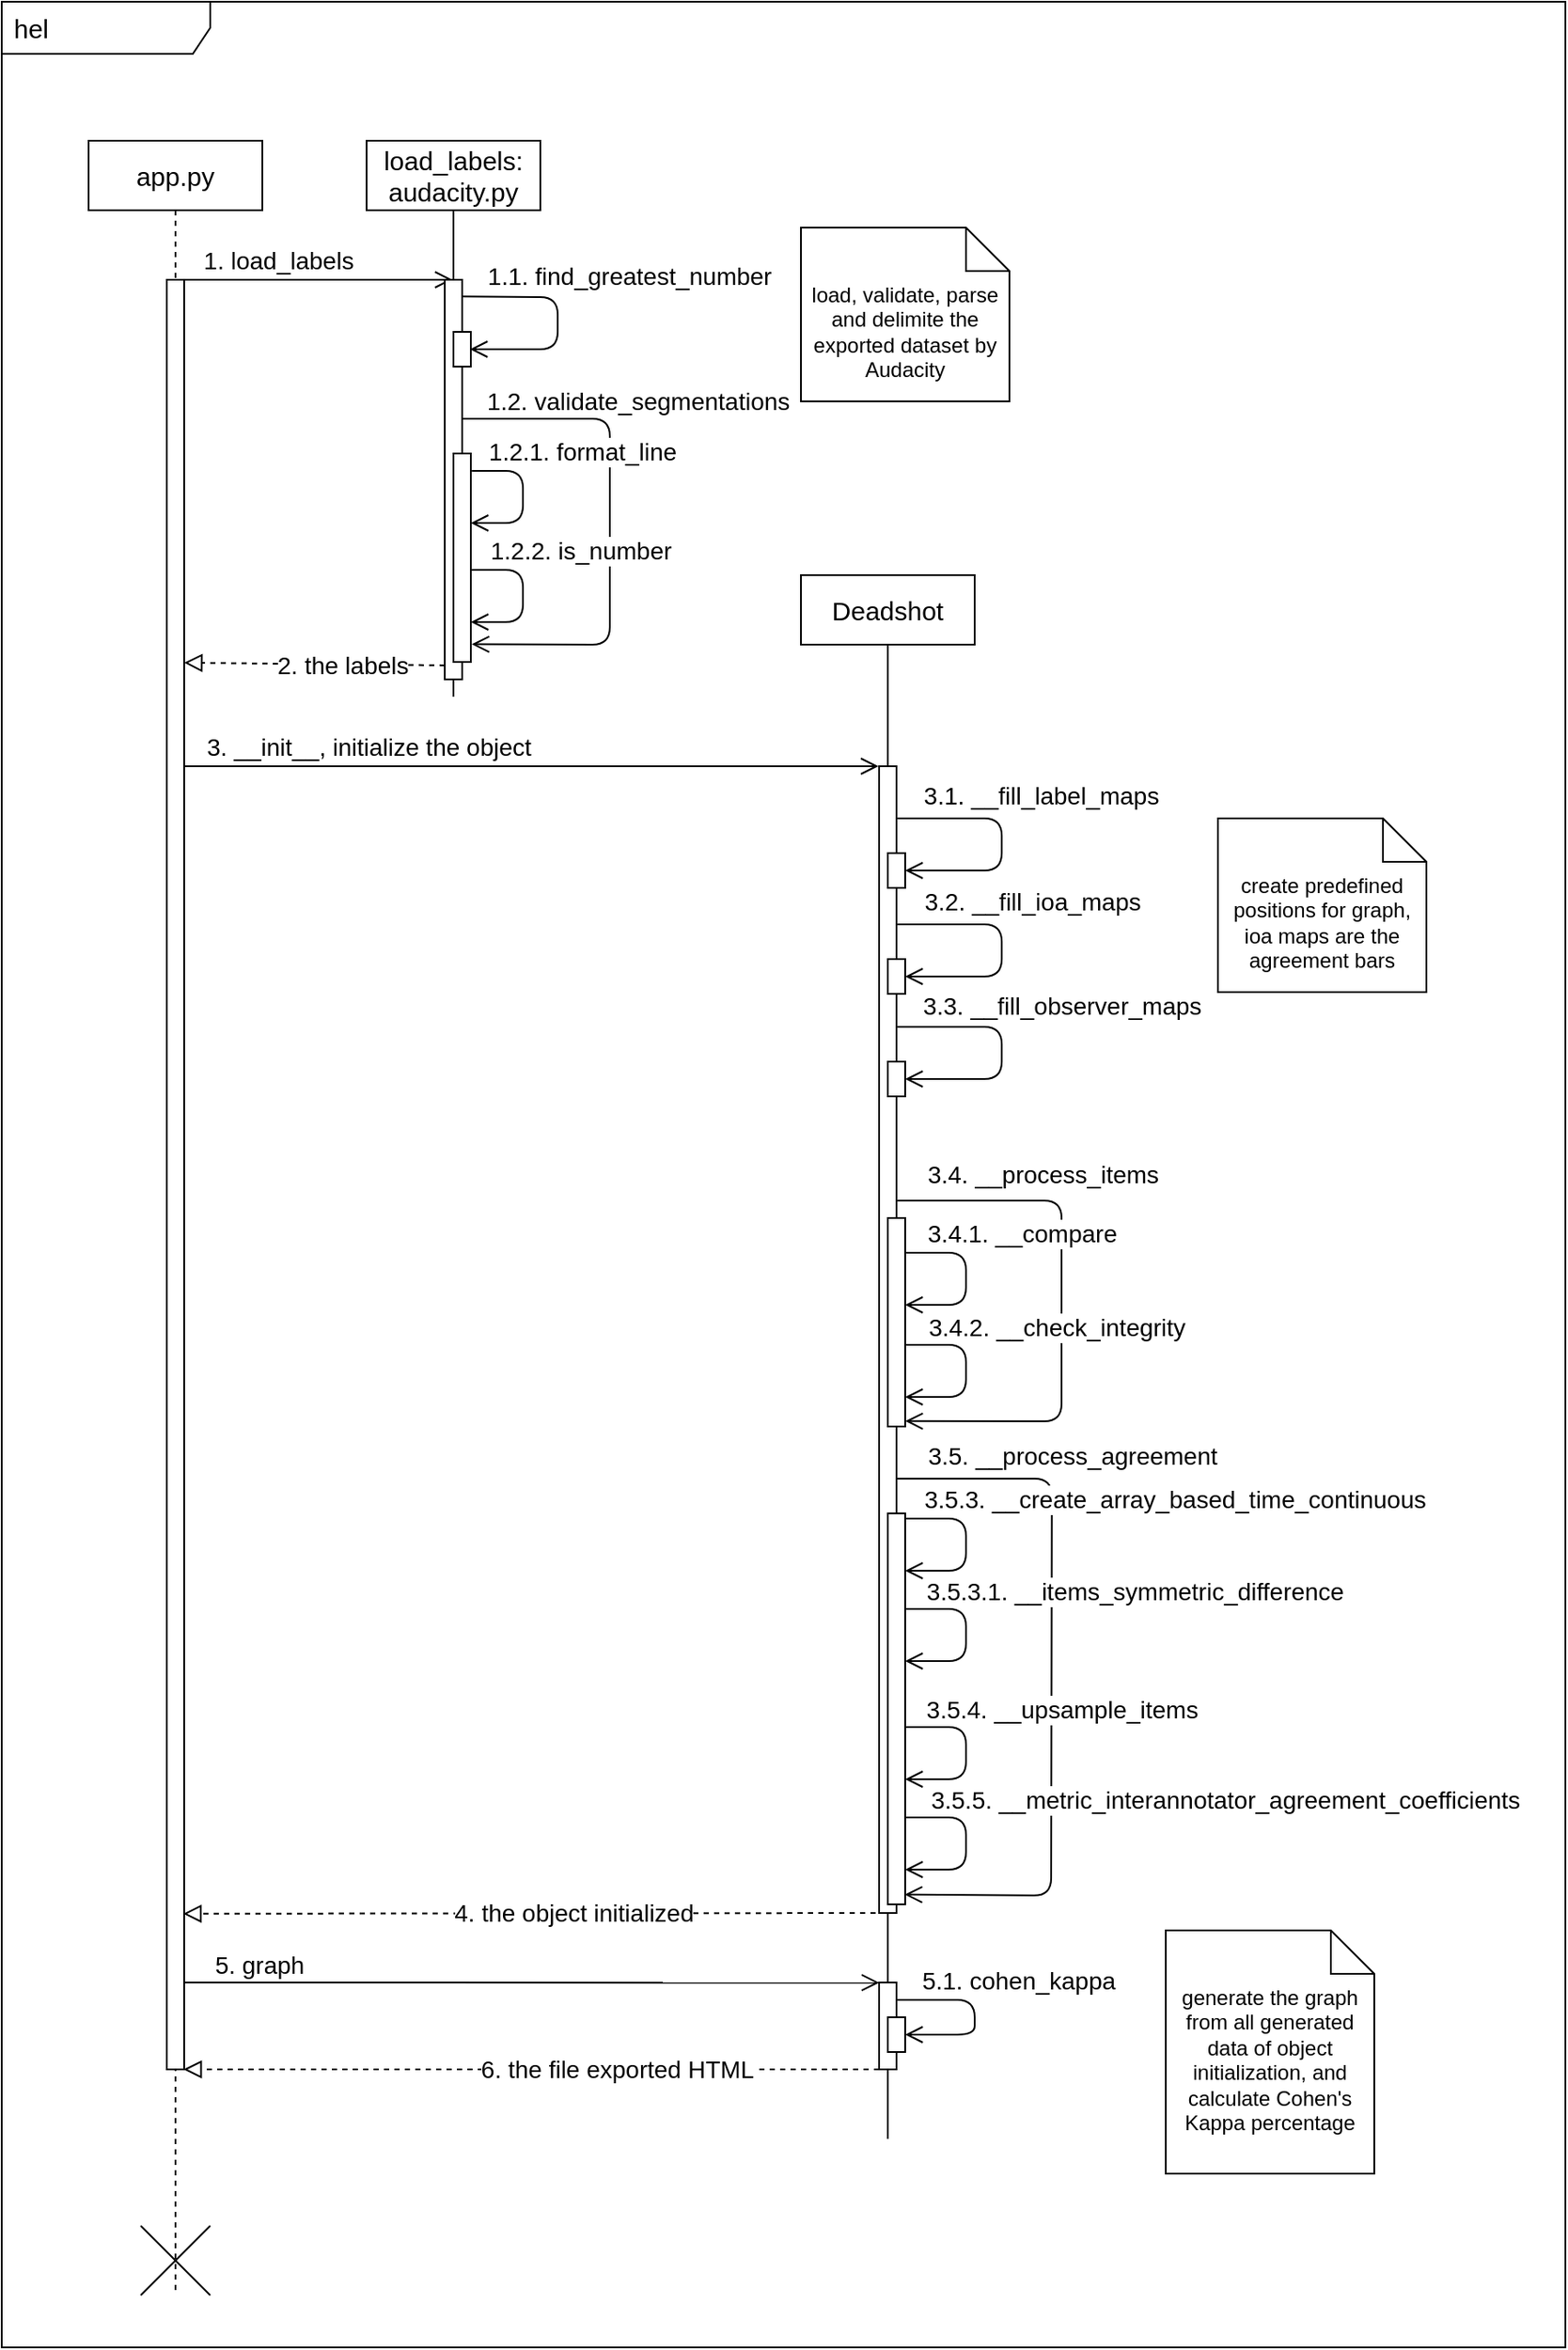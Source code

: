 <mxfile>
    <diagram id="lQqjIacscJslqrjan3Mh" name="Page-1">
        <mxGraphModel dx="1148" dy="621" grid="1" gridSize="10" guides="1" tooltips="1" connect="1" arrows="1" fold="1" page="1" pageScale="1" pageWidth="850" pageHeight="1100" math="0" shadow="0">
            <root>
                <mxCell id="0"/>
                <mxCell id="1" parent="0"/>
                <mxCell id="104" value="" style="rounded=0;whiteSpace=wrap;html=1;" parent="1" vertex="1">
                    <mxGeometry x="160" y="50" width="900" height="1350" as="geometry"/>
                </mxCell>
                <mxCell id="103" value="&lt;font style=&quot;font-size: 15px;&quot;&gt;hel&lt;/font&gt;" style="shape=umlFrame;whiteSpace=wrap;html=1;width=120;height=30;boundedLbl=1;verticalAlign=middle;align=left;spacingLeft=5;fillColor=default;" parent="1" vertex="1">
                    <mxGeometry x="160" y="50" width="900" height="1350" as="geometry"/>
                </mxCell>
                <mxCell id="8" value="&lt;font style=&quot;font-size: 15px;&quot;&gt;app.py&lt;/font&gt;" style="shape=umlLifeline;perimeter=lifelinePerimeter;whiteSpace=wrap;html=1;container=1;collapsible=0;recursiveResize=0;outlineConnect=0;" parent="1" vertex="1">
                    <mxGeometry x="210" y="130" width="100" height="1240" as="geometry"/>
                </mxCell>
                <mxCell id="75" value="" style="endArrow=open;startArrow=none;endFill=0;startFill=0;endSize=8;html=1;verticalAlign=bottom;labelBackgroundColor=none;strokeWidth=1;entryX=0.008;entryY=0.002;entryDx=0;entryDy=0;entryPerimeter=0;" parent="8" target="73" edge="1">
                    <mxGeometry width="160" relative="1" as="geometry">
                        <mxPoint x="45" y="1060" as="sourcePoint"/>
                        <mxPoint x="275" y="1060" as="targetPoint"/>
                    </mxGeometry>
                </mxCell>
                <mxCell id="76" value="&lt;font style=&quot;font-size: 14px;&quot;&gt;5. graph&lt;/font&gt;" style="edgeLabel;html=1;align=center;verticalAlign=middle;resizable=0;points=[];" parent="75" vertex="1" connectable="0">
                    <mxGeometry x="-0.818" y="2" relative="1" as="geometry">
                        <mxPoint x="15" y="-8" as="offset"/>
                    </mxGeometry>
                </mxCell>
                <mxCell id="37" value="" style="endArrow=open;startArrow=none;endFill=0;startFill=0;endSize=8;html=1;verticalAlign=bottom;labelBackgroundColor=none;strokeWidth=1;entryX=-0.037;entryY=0;entryDx=0;entryDy=0;entryPerimeter=0;" parent="8" target="47" edge="1">
                    <mxGeometry width="160" relative="1" as="geometry">
                        <mxPoint x="50" y="360" as="sourcePoint"/>
                        <mxPoint x="210" y="360" as="targetPoint"/>
                    </mxGeometry>
                </mxCell>
                <mxCell id="38" value="&lt;font style=&quot;font-size: 14px;&quot;&gt;3. __init__, initialize the object&lt;/font&gt;" style="edgeLabel;html=1;align=center;verticalAlign=middle;resizable=0;points=[];" parent="37" vertex="1" connectable="0">
                    <mxGeometry x="-0.818" y="2" relative="1" as="geometry">
                        <mxPoint x="74" y="-9" as="offset"/>
                    </mxGeometry>
                </mxCell>
                <mxCell id="14" value="" style="endArrow=open;startArrow=none;endFill=0;startFill=0;endSize=8;html=1;verticalAlign=bottom;labelBackgroundColor=none;strokeWidth=1;" parent="8" target="10" edge="1">
                    <mxGeometry width="160" relative="1" as="geometry">
                        <mxPoint x="50" y="80" as="sourcePoint"/>
                        <mxPoint x="170" y="80" as="targetPoint"/>
                    </mxGeometry>
                </mxCell>
                <mxCell id="19" value="&lt;font style=&quot;font-size: 14px;&quot;&gt;1. load_labels&lt;/font&gt;" style="edgeLabel;html=1;align=center;verticalAlign=middle;resizable=0;points=[];" parent="14" vertex="1" connectable="0">
                    <mxGeometry x="-0.399" y="4" relative="1" as="geometry">
                        <mxPoint x="11" y="-7" as="offset"/>
                    </mxGeometry>
                </mxCell>
                <mxCell id="24" value="" style="html=1;points=[];perimeter=orthogonalPerimeter;" parent="8" vertex="1">
                    <mxGeometry x="45" y="80" width="10" height="1030" as="geometry"/>
                </mxCell>
                <mxCell id="17" value="" style="shape=umlDestroy;dashed=0;" parent="8" vertex="1">
                    <mxGeometry x="30" y="1200" width="40" height="40" as="geometry"/>
                </mxCell>
                <mxCell id="10" value="&lt;font data-font-src=&quot;https://fonts.googleapis.com/css?family=neue&quot; style=&quot;font-size: 15px;&quot;&gt;load_labels: audacity.py&lt;/font&gt;" style="shape=umlLifeline;perimeter=lifelinePerimeter;whiteSpace=wrap;html=1;container=1;collapsible=0;recursiveResize=0;outlineConnect=0;lifelineDashed=0;" parent="1" vertex="1">
                    <mxGeometry x="370" y="130" width="100" height="320" as="geometry"/>
                </mxCell>
                <mxCell id="27" value="" style="endArrow=open;startArrow=none;endFill=0;startFill=0;endSize=8;html=1;verticalAlign=bottom;labelBackgroundColor=none;strokeWidth=1;entryX=1.051;entryY=0.915;entryDx=0;entryDy=0;entryPerimeter=0;" parent="10" target="84" edge="1">
                    <mxGeometry width="160" relative="1" as="geometry">
                        <mxPoint x="50.5" y="160" as="sourcePoint"/>
                        <mxPoint x="51" y="190" as="targetPoint"/>
                        <Array as="points">
                            <mxPoint x="140" y="160"/>
                            <mxPoint x="140" y="290"/>
                        </Array>
                    </mxGeometry>
                </mxCell>
                <mxCell id="28" value="&lt;font style=&quot;font-size: 14px;&quot;&gt;1.2. validate_segmentations&lt;/font&gt;" style="edgeLabel;html=1;align=center;verticalAlign=middle;resizable=0;points=[];" parent="27" vertex="1" connectable="0">
                    <mxGeometry x="-0.12" relative="1" as="geometry">
                        <mxPoint x="16" y="-52" as="offset"/>
                    </mxGeometry>
                </mxCell>
                <mxCell id="29" value="" style="html=1;points=[];perimeter=orthogonalPerimeter;" parent="10" vertex="1">
                    <mxGeometry x="45" y="80" width="10" height="230" as="geometry"/>
                </mxCell>
                <mxCell id="83" value="" style="html=1;points=[];perimeter=orthogonalPerimeter;" parent="10" vertex="1">
                    <mxGeometry x="50" y="110" width="10" height="20" as="geometry"/>
                </mxCell>
                <mxCell id="25" value="" style="endArrow=open;startArrow=none;endFill=0;startFill=0;endSize=8;html=1;verticalAlign=bottom;labelBackgroundColor=none;strokeWidth=1;exitX=1.007;exitY=0.042;exitDx=0;exitDy=0;exitPerimeter=0;" parent="10" source="29" edge="1">
                    <mxGeometry width="160" relative="1" as="geometry">
                        <mxPoint x="50" y="90" as="sourcePoint"/>
                        <mxPoint x="59.5" y="120" as="targetPoint"/>
                        <Array as="points">
                            <mxPoint x="110" y="90"/>
                            <mxPoint x="110" y="120"/>
                        </Array>
                    </mxGeometry>
                </mxCell>
                <mxCell id="26" value="&lt;font style=&quot;font-size: 14px;&quot;&gt;1.1. find_greatest_number&lt;/font&gt;" style="edgeLabel;html=1;align=center;verticalAlign=middle;resizable=0;points=[];" parent="25" vertex="1" connectable="0">
                    <mxGeometry x="-0.12" relative="1" as="geometry">
                        <mxPoint x="41" y="-17" as="offset"/>
                    </mxGeometry>
                </mxCell>
                <mxCell id="84" value="" style="html=1;points=[];perimeter=orthogonalPerimeter;" parent="10" vertex="1">
                    <mxGeometry x="50" y="180" width="10" height="120" as="geometry"/>
                </mxCell>
                <mxCell id="31" value="" style="endArrow=open;startArrow=none;endFill=0;startFill=0;endSize=8;html=1;verticalAlign=bottom;labelBackgroundColor=none;strokeWidth=1;" parent="10" edge="1">
                    <mxGeometry width="160" relative="1" as="geometry">
                        <mxPoint x="60.57" y="190" as="sourcePoint"/>
                        <mxPoint x="59.999" y="220" as="targetPoint"/>
                        <Array as="points">
                            <mxPoint x="90" y="190"/>
                            <mxPoint x="90" y="220"/>
                        </Array>
                    </mxGeometry>
                </mxCell>
                <mxCell id="32" value="&lt;font style=&quot;font-size: 14px;&quot;&gt;1.2.1. format_line&lt;/font&gt;" style="edgeLabel;html=1;align=center;verticalAlign=middle;resizable=0;points=[];" parent="31" vertex="1" connectable="0">
                    <mxGeometry x="-0.12" relative="1" as="geometry">
                        <mxPoint x="34" y="-21" as="offset"/>
                    </mxGeometry>
                </mxCell>
                <mxCell id="33" value="" style="endArrow=open;startArrow=none;endFill=0;startFill=0;endSize=8;html=1;verticalAlign=bottom;labelBackgroundColor=none;strokeWidth=1;" parent="10" edge="1">
                    <mxGeometry width="160" relative="1" as="geometry">
                        <mxPoint x="60.57" y="247" as="sourcePoint"/>
                        <mxPoint x="59.999" y="277" as="targetPoint"/>
                        <Array as="points">
                            <mxPoint x="90" y="247"/>
                            <mxPoint x="90" y="277"/>
                        </Array>
                    </mxGeometry>
                </mxCell>
                <mxCell id="34" value="&lt;font style=&quot;font-size: 14px;&quot;&gt;1.2.2. is_number&lt;/font&gt;" style="edgeLabel;html=1;align=center;verticalAlign=middle;resizable=0;points=[];" parent="33" vertex="1" connectable="0">
                    <mxGeometry x="-0.12" relative="1" as="geometry">
                        <mxPoint x="33" y="-21" as="offset"/>
                    </mxGeometry>
                </mxCell>
                <mxCell id="45" value="&lt;font style=&quot;font-size: 15px;&quot;&gt;Deadshot&lt;/font&gt;" style="shape=umlLifeline;perimeter=lifelinePerimeter;whiteSpace=wrap;html=1;container=1;collapsible=0;recursiveResize=0;outlineConnect=0;lifelineDashed=0;" parent="1" vertex="1">
                    <mxGeometry x="620" y="380" width="100" height="900" as="geometry"/>
                </mxCell>
                <mxCell id="108" value="" style="endArrow=open;startArrow=none;endFill=0;startFill=0;endSize=8;html=1;verticalAlign=bottom;labelBackgroundColor=none;strokeWidth=1;entryX=0.971;entryY=0.975;entryDx=0;entryDy=0;entryPerimeter=0;" parent="45" target="107" edge="1">
                    <mxGeometry width="160" relative="1" as="geometry">
                        <mxPoint x="50.0" y="520" as="sourcePoint"/>
                        <mxPoint x="54.48" y="646.88" as="targetPoint"/>
                        <Array as="points">
                            <mxPoint x="144.43" y="520"/>
                            <mxPoint x="144" y="760"/>
                        </Array>
                    </mxGeometry>
                </mxCell>
                <mxCell id="109" value="&lt;font style=&quot;font-size: 14px;&quot;&gt;3.5. __process_agreement&lt;/font&gt;" style="edgeLabel;html=1;align=center;verticalAlign=middle;resizable=0;points=[];" parent="108" vertex="1" connectable="0">
                    <mxGeometry x="-0.12" relative="1" as="geometry">
                        <mxPoint x="11" y="-103" as="offset"/>
                    </mxGeometry>
                </mxCell>
                <mxCell id="47" value="" style="html=1;points=[];perimeter=orthogonalPerimeter;" parent="45" vertex="1">
                    <mxGeometry x="45" y="110" width="10" height="660" as="geometry"/>
                </mxCell>
                <mxCell id="51" value="" style="endArrow=open;startArrow=none;endFill=0;startFill=0;endSize=8;html=1;verticalAlign=bottom;labelBackgroundColor=none;strokeWidth=1;" parent="45" target="92" edge="1">
                    <mxGeometry width="160" relative="1" as="geometry">
                        <mxPoint x="55.57" y="140" as="sourcePoint"/>
                        <mxPoint x="54.999" y="170" as="targetPoint"/>
                        <Array as="points">
                            <mxPoint x="115.57" y="140"/>
                            <mxPoint x="115.57" y="170"/>
                        </Array>
                    </mxGeometry>
                </mxCell>
                <mxCell id="52" value="&lt;font style=&quot;font-size: 14px;&quot;&gt;3.1. __fill_label_maps&lt;/font&gt;" style="edgeLabel;html=1;align=center;verticalAlign=middle;resizable=0;points=[];" parent="51" vertex="1" connectable="0">
                    <mxGeometry x="-0.12" relative="1" as="geometry">
                        <mxPoint x="22" y="-17" as="offset"/>
                    </mxGeometry>
                </mxCell>
                <mxCell id="56" value="" style="endArrow=open;startArrow=none;endFill=0;startFill=0;endSize=8;html=1;verticalAlign=bottom;labelBackgroundColor=none;strokeWidth=1;" parent="45" target="100" edge="1">
                    <mxGeometry width="160" relative="1" as="geometry">
                        <mxPoint x="55.57" y="260" as="sourcePoint"/>
                        <mxPoint x="54.999" y="290" as="targetPoint"/>
                        <Array as="points">
                            <mxPoint x="115.57" y="260"/>
                            <mxPoint x="115.57" y="290"/>
                        </Array>
                    </mxGeometry>
                </mxCell>
                <mxCell id="57" value="&lt;font style=&quot;font-size: 14px;&quot;&gt;3.3. __fill_observer_maps&lt;/font&gt;" style="edgeLabel;html=1;align=center;verticalAlign=middle;resizable=0;points=[];" parent="56" vertex="1" connectable="0">
                    <mxGeometry x="-0.12" relative="1" as="geometry">
                        <mxPoint x="34" y="-16" as="offset"/>
                    </mxGeometry>
                </mxCell>
                <mxCell id="58" value="" style="endArrow=open;startArrow=none;endFill=0;startFill=0;endSize=8;html=1;verticalAlign=bottom;labelBackgroundColor=none;strokeWidth=1;entryX=1.005;entryY=0.974;entryDx=0;entryDy=0;entryPerimeter=0;" parent="45" target="74" edge="1">
                    <mxGeometry width="160" relative="1" as="geometry">
                        <mxPoint x="55.57" y="360" as="sourcePoint"/>
                        <mxPoint x="54.999" y="390" as="targetPoint"/>
                        <Array as="points">
                            <mxPoint x="150" y="360"/>
                            <mxPoint x="150" y="487"/>
                        </Array>
                    </mxGeometry>
                </mxCell>
                <mxCell id="59" value="&lt;font style=&quot;font-size: 14px;&quot;&gt;3.4. __process_items&lt;/font&gt;" style="edgeLabel;html=1;align=center;verticalAlign=middle;resizable=0;points=[];" parent="58" vertex="1" connectable="0">
                    <mxGeometry x="-0.12" relative="1" as="geometry">
                        <mxPoint x="-11" y="-58" as="offset"/>
                    </mxGeometry>
                </mxCell>
                <mxCell id="60" value="" style="endArrow=open;startArrow=none;endFill=0;startFill=0;endSize=8;html=1;verticalAlign=bottom;labelBackgroundColor=none;strokeWidth=1;" parent="45" edge="1">
                    <mxGeometry width="160" relative="1" as="geometry">
                        <mxPoint x="60.57" y="390" as="sourcePoint"/>
                        <mxPoint x="59.999" y="420" as="targetPoint"/>
                        <Array as="points">
                            <mxPoint x="95" y="390"/>
                            <mxPoint x="95" y="420"/>
                        </Array>
                    </mxGeometry>
                </mxCell>
                <mxCell id="61" value="&lt;font style=&quot;font-size: 14px;&quot;&gt;3.4.1. __compare&lt;/font&gt;" style="edgeLabel;html=1;align=center;verticalAlign=middle;resizable=0;points=[];" parent="60" vertex="1" connectable="0">
                    <mxGeometry x="-0.12" relative="1" as="geometry">
                        <mxPoint x="32" y="-20" as="offset"/>
                    </mxGeometry>
                </mxCell>
                <mxCell id="62" value="" style="endArrow=open;startArrow=none;endFill=0;startFill=0;endSize=8;html=1;verticalAlign=bottom;labelBackgroundColor=none;strokeWidth=1;" parent="45" edge="1">
                    <mxGeometry width="160" relative="1" as="geometry">
                        <mxPoint x="60.57" y="443" as="sourcePoint"/>
                        <mxPoint x="59.999" y="473" as="targetPoint"/>
                        <Array as="points">
                            <mxPoint x="95" y="443"/>
                            <mxPoint x="95" y="473"/>
                        </Array>
                    </mxGeometry>
                </mxCell>
                <mxCell id="63" value="&lt;font style=&quot;font-size: 14px;&quot;&gt;3.4.2. __check_integrity&lt;/font&gt;" style="edgeLabel;html=1;align=center;verticalAlign=middle;resizable=0;points=[];" parent="62" vertex="1" connectable="0">
                    <mxGeometry x="-0.12" relative="1" as="geometry">
                        <mxPoint x="52" y="-19" as="offset"/>
                    </mxGeometry>
                </mxCell>
                <mxCell id="64" value="" style="endArrow=open;startArrow=none;endFill=0;startFill=0;endSize=8;html=1;verticalAlign=bottom;labelBackgroundColor=none;strokeWidth=1;" parent="45" edge="1">
                    <mxGeometry width="160" relative="1" as="geometry">
                        <mxPoint x="60.57" y="543" as="sourcePoint"/>
                        <mxPoint x="59.999" y="573" as="targetPoint"/>
                        <Array as="points">
                            <mxPoint x="95" y="543"/>
                            <mxPoint x="95" y="573"/>
                        </Array>
                    </mxGeometry>
                </mxCell>
                <mxCell id="65" value="&lt;font style=&quot;font-size: 14px;&quot;&gt;3.5.3. __create_array_based_time_continuous&lt;/font&gt;" style="edgeLabel;html=1;align=center;verticalAlign=middle;resizable=0;points=[];" parent="64" vertex="1" connectable="0">
                    <mxGeometry x="-0.12" relative="1" as="geometry">
                        <mxPoint x="120" y="-20" as="offset"/>
                    </mxGeometry>
                </mxCell>
                <mxCell id="70" value="" style="endArrow=open;startArrow=none;endFill=0;startFill=0;endSize=8;html=1;verticalAlign=bottom;labelBackgroundColor=none;strokeWidth=1;" parent="45" edge="1">
                    <mxGeometry width="160" relative="1" as="geometry">
                        <mxPoint x="60.57" y="595" as="sourcePoint"/>
                        <mxPoint x="59.999" y="625" as="targetPoint"/>
                        <Array as="points">
                            <mxPoint x="95" y="595"/>
                            <mxPoint x="95" y="625"/>
                        </Array>
                    </mxGeometry>
                </mxCell>
                <mxCell id="71" value="&lt;font style=&quot;font-size: 14px;&quot;&gt;3.5.3.1. __items_symmetric_difference&lt;/font&gt;" style="edgeLabel;html=1;align=center;verticalAlign=middle;resizable=0;points=[];" parent="70" vertex="1" connectable="0">
                    <mxGeometry x="-0.12" relative="1" as="geometry">
                        <mxPoint x="97" y="-19" as="offset"/>
                    </mxGeometry>
                </mxCell>
                <mxCell id="72" value="" style="endArrow=block;startArrow=none;endFill=0;startFill=0;endSize=8;html=1;verticalAlign=bottom;dashed=1;labelBackgroundColor=none;entryX=0.945;entryY=0.913;entryDx=0;entryDy=0;entryPerimeter=0;" parent="45" target="24" edge="1">
                    <mxGeometry width="160" relative="1" as="geometry">
                        <mxPoint x="55" y="770" as="sourcePoint"/>
                        <mxPoint x="-350" y="770" as="targetPoint"/>
                    </mxGeometry>
                </mxCell>
                <mxCell id="89" value="&lt;font style=&quot;font-size: 14px;&quot;&gt;4. the object initialized&lt;/font&gt;" style="edgeLabel;html=1;align=center;verticalAlign=middle;resizable=0;points=[];" parent="72" vertex="1" connectable="0">
                    <mxGeometry x="-0.093" y="2" relative="1" as="geometry">
                        <mxPoint y="-2" as="offset"/>
                    </mxGeometry>
                </mxCell>
                <mxCell id="73" value="" style="html=1;points=[];perimeter=orthogonalPerimeter;" parent="45" vertex="1">
                    <mxGeometry x="45" y="810" width="10" height="50" as="geometry"/>
                </mxCell>
                <mxCell id="77" value="" style="endArrow=open;startArrow=none;endFill=0;startFill=0;endSize=8;html=1;verticalAlign=bottom;labelBackgroundColor=none;strokeWidth=1;" parent="45" target="101" edge="1">
                    <mxGeometry width="160" relative="1" as="geometry">
                        <mxPoint x="55.57" y="820" as="sourcePoint"/>
                        <mxPoint x="54.999" y="850" as="targetPoint"/>
                        <Array as="points">
                            <mxPoint x="100" y="820"/>
                            <mxPoint x="100" y="840"/>
                        </Array>
                    </mxGeometry>
                </mxCell>
                <mxCell id="78" value="&lt;font style=&quot;font-size: 14px;&quot;&gt;5.1. cohen_kappa&lt;/font&gt;" style="edgeLabel;html=1;align=center;verticalAlign=middle;resizable=0;points=[];" parent="77" vertex="1" connectable="0">
                    <mxGeometry x="-0.12" relative="1" as="geometry">
                        <mxPoint x="25" y="-13" as="offset"/>
                    </mxGeometry>
                </mxCell>
                <mxCell id="79" value="" style="endArrow=block;startArrow=none;endFill=0;startFill=0;endSize=8;html=1;verticalAlign=bottom;dashed=1;labelBackgroundColor=none;entryX=0.961;entryY=1;entryDx=0;entryDy=0;entryPerimeter=0;" parent="45" target="24" edge="1">
                    <mxGeometry width="160" relative="1" as="geometry">
                        <mxPoint x="45" y="860" as="sourcePoint"/>
                        <mxPoint x="-350" y="860" as="targetPoint"/>
                    </mxGeometry>
                </mxCell>
                <mxCell id="90" value="&lt;font style=&quot;font-size: 14px;&quot;&gt;6. the file exported HTML&lt;/font&gt;" style="edgeLabel;html=1;align=center;verticalAlign=middle;resizable=0;points=[];" parent="79" vertex="1" connectable="0">
                    <mxGeometry x="-0.242" y="2" relative="1" as="geometry">
                        <mxPoint y="-2" as="offset"/>
                    </mxGeometry>
                </mxCell>
                <mxCell id="53" value="" style="endArrow=open;startArrow=none;endFill=0;startFill=0;endSize=8;html=1;verticalAlign=bottom;labelBackgroundColor=none;strokeWidth=1;" parent="45" target="99" edge="1">
                    <mxGeometry width="160" relative="1" as="geometry">
                        <mxPoint x="55.57" y="201" as="sourcePoint"/>
                        <mxPoint x="54.999" y="231" as="targetPoint"/>
                        <Array as="points">
                            <mxPoint x="115.57" y="201"/>
                            <mxPoint x="115.57" y="231"/>
                        </Array>
                    </mxGeometry>
                </mxCell>
                <mxCell id="54" value="&lt;font style=&quot;font-size: 14px;&quot;&gt;3.2. __fill_ioa_maps&lt;/font&gt;" style="edgeLabel;html=1;align=center;verticalAlign=middle;resizable=0;points=[];" parent="53" vertex="1" connectable="0">
                    <mxGeometry x="-0.12" relative="1" as="geometry">
                        <mxPoint x="17" y="-17" as="offset"/>
                    </mxGeometry>
                </mxCell>
                <mxCell id="66" value="" style="endArrow=open;startArrow=none;endFill=0;startFill=0;endSize=8;html=1;verticalAlign=bottom;labelBackgroundColor=none;strokeWidth=1;" parent="45" edge="1">
                    <mxGeometry width="160" relative="1" as="geometry">
                        <mxPoint x="60.57" y="663" as="sourcePoint"/>
                        <mxPoint x="59.999" y="693" as="targetPoint"/>
                        <Array as="points">
                            <mxPoint x="95" y="663"/>
                            <mxPoint x="95" y="693"/>
                        </Array>
                    </mxGeometry>
                </mxCell>
                <mxCell id="67" value="&lt;font style=&quot;font-size: 14px;&quot;&gt;3.5.4. __upsample_items&lt;/font&gt;" style="edgeLabel;html=1;align=center;verticalAlign=middle;resizable=0;points=[];" parent="66" vertex="1" connectable="0">
                    <mxGeometry x="-0.12" relative="1" as="geometry">
                        <mxPoint x="55" y="-19" as="offset"/>
                    </mxGeometry>
                </mxCell>
                <mxCell id="68" value="" style="endArrow=open;startArrow=none;endFill=0;startFill=0;endSize=8;html=1;verticalAlign=bottom;labelBackgroundColor=none;strokeWidth=1;" parent="45" edge="1">
                    <mxGeometry width="160" relative="1" as="geometry">
                        <mxPoint x="60.57" y="715" as="sourcePoint"/>
                        <mxPoint x="59.999" y="745" as="targetPoint"/>
                        <Array as="points">
                            <mxPoint x="95" y="715"/>
                            <mxPoint x="95" y="745"/>
                        </Array>
                    </mxGeometry>
                </mxCell>
                <mxCell id="69" value="&lt;font style=&quot;font-size: 14px;&quot;&gt;3.5.5. __metric_interannotator_agreement_coefficients&lt;/font&gt;" style="edgeLabel;html=1;align=center;verticalAlign=middle;resizable=0;points=[];" parent="68" vertex="1" connectable="0">
                    <mxGeometry x="-0.12" relative="1" as="geometry">
                        <mxPoint x="149" y="-19" as="offset"/>
                    </mxGeometry>
                </mxCell>
                <mxCell id="74" value="" style="html=1;points=[];perimeter=orthogonalPerimeter;" parent="45" vertex="1">
                    <mxGeometry x="50" y="370" width="10" height="120" as="geometry"/>
                </mxCell>
                <mxCell id="92" value="" style="html=1;points=[];perimeter=orthogonalPerimeter;" parent="45" vertex="1">
                    <mxGeometry x="50" y="160" width="10" height="20" as="geometry"/>
                </mxCell>
                <mxCell id="99" value="" style="html=1;points=[];perimeter=orthogonalPerimeter;" parent="45" vertex="1">
                    <mxGeometry x="50" y="221" width="10" height="20" as="geometry"/>
                </mxCell>
                <mxCell id="100" value="" style="html=1;points=[];perimeter=orthogonalPerimeter;" parent="45" vertex="1">
                    <mxGeometry x="50" y="280" width="10" height="20" as="geometry"/>
                </mxCell>
                <mxCell id="101" value="" style="html=1;points=[];perimeter=orthogonalPerimeter;" parent="45" vertex="1">
                    <mxGeometry x="50" y="830" width="10" height="20" as="geometry"/>
                </mxCell>
                <mxCell id="107" value="" style="html=1;points=[];perimeter=orthogonalPerimeter;" parent="45" vertex="1">
                    <mxGeometry x="50" y="540" width="10" height="225" as="geometry"/>
                </mxCell>
                <mxCell id="55" value="create predefined positions for graph, ioa maps are the agreement bars" style="shape=note2;boundedLbl=1;whiteSpace=wrap;html=1;size=25;verticalAlign=top;align=center;" parent="1" vertex="1">
                    <mxGeometry x="860" y="520" width="120" height="100" as="geometry"/>
                </mxCell>
                <mxCell id="80" value="&lt;font style=&quot;font-size: 12px;&quot;&gt;load, validate, parse and delimite the exported dataset by Audacity&lt;/font&gt;" style="shape=note2;boundedLbl=1;whiteSpace=wrap;html=1;size=25;verticalAlign=top;align=center;" parent="1" vertex="1">
                    <mxGeometry x="620" y="180" width="120" height="100" as="geometry"/>
                </mxCell>
                <mxCell id="102" value="generate the graph from all generated data of object initialization, and calculate Cohen's Kappa percentage" style="shape=note2;boundedLbl=1;whiteSpace=wrap;html=1;size=25;verticalAlign=top;align=center;" parent="1" vertex="1">
                    <mxGeometry x="830" y="1160" width="120" height="140" as="geometry"/>
                </mxCell>
                <mxCell id="35" value="" style="endArrow=block;startArrow=none;endFill=0;startFill=0;endSize=8;html=1;verticalAlign=bottom;dashed=1;labelBackgroundColor=none;exitX=0;exitY=0.965;exitDx=0;exitDy=0;exitPerimeter=0;entryX=1;entryY=0.214;entryDx=0;entryDy=0;entryPerimeter=0;" parent="1" source="29" target="24" edge="1">
                    <mxGeometry width="160" relative="1" as="geometry">
                        <mxPoint x="410" y="460" as="sourcePoint"/>
                        <mxPoint x="250" y="460" as="targetPoint"/>
                    </mxGeometry>
                </mxCell>
                <mxCell id="88" value="&lt;font style=&quot;font-size: 14px;&quot;&gt;2. the labels&lt;/font&gt;" style="edgeLabel;html=1;align=center;verticalAlign=middle;resizable=0;points=[];" parent="35" vertex="1" connectable="0">
                    <mxGeometry x="-0.206" relative="1" as="geometry">
                        <mxPoint as="offset"/>
                    </mxGeometry>
                </mxCell>
            </root>
        </mxGraphModel>
    </diagram>
</mxfile>